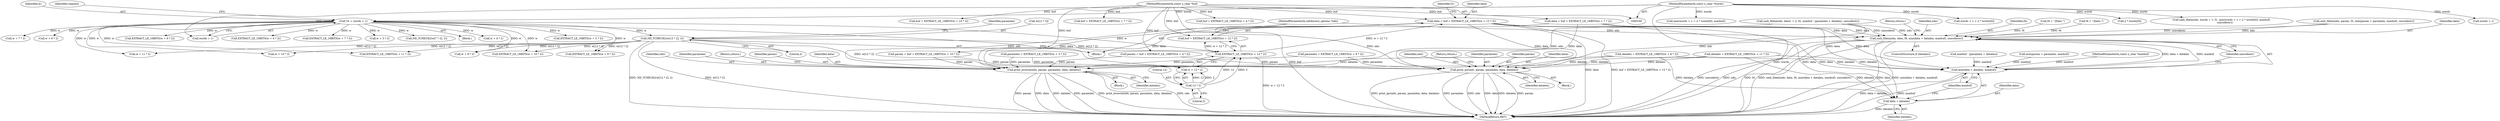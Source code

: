 digraph "0_tcpdump_96480ab95308cd9234b4f09b175ebf60e17792c6@integer" {
"1000158" [label="(Call,data = buf + EXTRACT_LE_16BITS(w + 12 * 2))"];
"1000104" [label="(MethodParameterIn,const u_char *buf)"];
"1000162" [label="(Call,EXTRACT_LE_16BITS(w + 12 * 2))"];
"1000125" [label="(Call,ND_TCHECK2(w[12 * 2], 2))"];
"1000115" [label="(Call,*w = words + 1)"];
"1000102" [label="(MethodParameterIn,const u_char *words)"];
"1000165" [label="(Call,12 * 2)"];
"1000297" [label="(Call,print_browse(ndo, param, paramlen, data, datalen))"];
"1000315" [label="(Call,print_ipc(ndo, param, paramlen, data, datalen))"];
"1000336" [label="(Call,smb_fdata(ndo, data, f4, min(data + datalen, maxbuf), unicodestr))"];
"1000340" [label="(Call,min(data + datalen, maxbuf))"];
"1000341" [label="(Call,data + datalen)"];
"1000342" [label="(Identifier,data)"];
"1000177" [label="(Call,f4 = \"|Data \")"];
"1000316" [label="(Identifier,ndo)"];
"1000215" [label="(Call,data = buf + EXTRACT_LE_16BITS(w + 7 * 2))"];
"1000321" [label="(Return,return;)"];
"1000153" [label="(Call,w + 11 * 2)"];
"1000116" [label="(Identifier,w)"];
"1000354" [label="(MethodReturn,RET)"];
"1000234" [label="(Call,f4 = \"|Data \")"];
"1000131" [label="(Literal,2)"];
"1000217" [label="(Call,buf + EXTRACT_LE_16BITS(w + 7 * 2))"];
"1000318" [label="(Identifier,paramlen)"];
"1000145" [label="(Call,w + 10 * 2)"];
"1000219" [label="(Call,EXTRACT_LE_16BITS(w + 7 * 2))"];
"1000142" [label="(Call,buf + EXTRACT_LE_16BITS(w + 10 * 2))"];
"1000344" [label="(Identifier,maxbuf)"];
"1000104" [label="(MethodParameterIn,const u_char *buf)"];
"1000199" [label="(Call,buf + EXTRACT_LE_16BITS(w + 4 * 2))"];
"1000345" [label="(Identifier,unicodestr)"];
"1000320" [label="(Identifier,datalen)"];
"1000135" [label="(Call,w + 9 * 2)"];
"1000303" [label="(Return,return;)"];
"1000299" [label="(Identifier,param)"];
"1000192" [label="(Call,w + 3 * 2)"];
"1000314" [label="(Block,)"];
"1000165" [label="(Call,12 * 2)"];
"1000166" [label="(Literal,12)"];
"1000317" [label="(Identifier,param)"];
"1000315" [label="(Call,print_ipc(ndo, param, paramlen, data, datalen))"];
"1000115" [label="(Call,*w = words + 1)"];
"1000324" [label="(Call,smb_fdata(ndo, param, f3, min(param + paramlen, maxbuf), unicodestr))"];
"1000280" [label="(Call,maxbuf - (paramlen + datalen))"];
"1000296" [label="(Block,)"];
"1000343" [label="(Identifier,datalen)"];
"1000102" [label="(MethodParameterIn,const u_char *words)"];
"1000338" [label="(Identifier,data)"];
"1000158" [label="(Call,data = buf + EXTRACT_LE_16BITS(w + 12 * 2))"];
"1000346" [label="(Return,return;)"];
"1000182" [label="(Call,ND_TCHECK2(w[7 * 2], 2))"];
"1000336" [label="(Call,smb_fdata(ndo, data, f4, min(data + datalen, maxbuf), unicodestr))"];
"1000152" [label="(Call,EXTRACT_LE_16BITS(w + 11 * 2))"];
"1000106" [label="(Block,)"];
"1000202" [label="(Call,w + 4 * 2)"];
"1000340" [label="(Call,min(data + datalen, maxbuf))"];
"1000220" [label="(Call,w + 7 * 2)"];
"1000159" [label="(Identifier,data)"];
"1000189" [label="(Call,paramlen = EXTRACT_LE_16BITS(w + 3 * 2))"];
"1000302" [label="(Identifier,datalen)"];
"1000162" [label="(Call,EXTRACT_LE_16BITS(w + 12 * 2))"];
"1000297" [label="(Call,print_browse(ndo, param, paramlen, data, datalen))"];
"1000301" [label="(Identifier,data)"];
"1000237" [label="(Call,smb_fdata(ndo, words + 1, f1, min(words + 1 + 2 * words[0], maxbuf),\n        unicodestr))"];
"1000150" [label="(Call,datalen = EXTRACT_LE_16BITS(w + 11 * 2))"];
"1000191" [label="(Call,EXTRACT_LE_16BITS(w + 3 * 2))"];
"1000169" [label="(Identifier,f1)"];
"1000341" [label="(Call,data + datalen)"];
"1000207" [label="(Call,datalen = EXTRACT_LE_16BITS(w + 6 * 2))"];
"1000210" [label="(Call,w + 6 * 2)"];
"1000337" [label="(Identifier,ndo)"];
"1000160" [label="(Call,buf + EXTRACT_LE_16BITS(w + 12 * 2))"];
"1000239" [label="(Call,words + 1)"];
"1000167" [label="(Literal,2)"];
"1000243" [label="(Call,min(words + 1 + 2 * words[0], maxbuf))"];
"1000209" [label="(Call,EXTRACT_LE_16BITS(w + 6 * 2))"];
"1000133" [label="(Identifier,paramlen)"];
"1000132" [label="(Call,paramlen = EXTRACT_LE_16BITS(w + 9 * 2))"];
"1000334" [label="(ControlStructure,if (datalen))"];
"1000163" [label="(Call,w + 12 * 2)"];
"1000244" [label="(Call,words + 1 + 2 * words[0])"];
"1000117" [label="(Call,words + 1)"];
"1000328" [label="(Call,min(param + paramlen, maxbuf))"];
"1000140" [label="(Call,param = buf + EXTRACT_LE_16BITS(w + 10 * 2))"];
"1000298" [label="(Identifier,ndo)"];
"1000339" [label="(Identifier,f4)"];
"1000144" [label="(Call,EXTRACT_LE_16BITS(w + 10 * 2))"];
"1000126" [label="(Call,w[12 * 2])"];
"1000201" [label="(Call,EXTRACT_LE_16BITS(w + 4 * 2))"];
"1000300" [label="(Identifier,paramlen)"];
"1000319" [label="(Identifier,data)"];
"1000125" [label="(Call,ND_TCHECK2(w[12 * 2], 2))"];
"1000274" [label="(Call,smb_fdata(ndo, data1 + 2, f2, maxbuf - (paramlen + datalen), unicodestr))"];
"1000101" [label="(MethodParameterIn,netdissect_options *ndo)"];
"1000123" [label="(Identifier,request)"];
"1000197" [label="(Call,param = buf + EXTRACT_LE_16BITS(w + 4 * 2))"];
"1000124" [label="(Block,)"];
"1000105" [label="(MethodParameterIn,const u_char *maxbuf)"];
"1000248" [label="(Call,2 * words[0])"];
"1000134" [label="(Call,EXTRACT_LE_16BITS(w + 9 * 2))"];
"1000158" -> "1000124"  [label="AST: "];
"1000158" -> "1000160"  [label="CFG: "];
"1000159" -> "1000158"  [label="AST: "];
"1000160" -> "1000158"  [label="AST: "];
"1000169" -> "1000158"  [label="CFG: "];
"1000158" -> "1000354"  [label="DDG: data"];
"1000158" -> "1000354"  [label="DDG: buf + EXTRACT_LE_16BITS(w + 12 * 2)"];
"1000104" -> "1000158"  [label="DDG: buf"];
"1000162" -> "1000158"  [label="DDG: w + 12 * 2"];
"1000158" -> "1000297"  [label="DDG: data"];
"1000158" -> "1000315"  [label="DDG: data"];
"1000158" -> "1000336"  [label="DDG: data"];
"1000158" -> "1000340"  [label="DDG: data"];
"1000158" -> "1000341"  [label="DDG: data"];
"1000104" -> "1000100"  [label="AST: "];
"1000104" -> "1000354"  [label="DDG: buf"];
"1000104" -> "1000140"  [label="DDG: buf"];
"1000104" -> "1000142"  [label="DDG: buf"];
"1000104" -> "1000160"  [label="DDG: buf"];
"1000104" -> "1000197"  [label="DDG: buf"];
"1000104" -> "1000199"  [label="DDG: buf"];
"1000104" -> "1000215"  [label="DDG: buf"];
"1000104" -> "1000217"  [label="DDG: buf"];
"1000162" -> "1000160"  [label="AST: "];
"1000162" -> "1000163"  [label="CFG: "];
"1000163" -> "1000162"  [label="AST: "];
"1000160" -> "1000162"  [label="CFG: "];
"1000162" -> "1000354"  [label="DDG: w + 12 * 2"];
"1000162" -> "1000160"  [label="DDG: w + 12 * 2"];
"1000125" -> "1000162"  [label="DDG: w[12 * 2]"];
"1000115" -> "1000162"  [label="DDG: w"];
"1000165" -> "1000162"  [label="DDG: 12"];
"1000165" -> "1000162"  [label="DDG: 2"];
"1000125" -> "1000124"  [label="AST: "];
"1000125" -> "1000131"  [label="CFG: "];
"1000126" -> "1000125"  [label="AST: "];
"1000131" -> "1000125"  [label="AST: "];
"1000133" -> "1000125"  [label="CFG: "];
"1000125" -> "1000354"  [label="DDG: w[12 * 2]"];
"1000125" -> "1000354"  [label="DDG: ND_TCHECK2(w[12 * 2], 2)"];
"1000115" -> "1000125"  [label="DDG: w"];
"1000125" -> "1000134"  [label="DDG: w[12 * 2]"];
"1000125" -> "1000135"  [label="DDG: w[12 * 2]"];
"1000125" -> "1000144"  [label="DDG: w[12 * 2]"];
"1000125" -> "1000145"  [label="DDG: w[12 * 2]"];
"1000125" -> "1000152"  [label="DDG: w[12 * 2]"];
"1000125" -> "1000153"  [label="DDG: w[12 * 2]"];
"1000125" -> "1000163"  [label="DDG: w[12 * 2]"];
"1000115" -> "1000106"  [label="AST: "];
"1000115" -> "1000117"  [label="CFG: "];
"1000116" -> "1000115"  [label="AST: "];
"1000117" -> "1000115"  [label="AST: "];
"1000123" -> "1000115"  [label="CFG: "];
"1000102" -> "1000115"  [label="DDG: words"];
"1000115" -> "1000134"  [label="DDG: w"];
"1000115" -> "1000135"  [label="DDG: w"];
"1000115" -> "1000144"  [label="DDG: w"];
"1000115" -> "1000145"  [label="DDG: w"];
"1000115" -> "1000152"  [label="DDG: w"];
"1000115" -> "1000153"  [label="DDG: w"];
"1000115" -> "1000163"  [label="DDG: w"];
"1000115" -> "1000182"  [label="DDG: w"];
"1000115" -> "1000191"  [label="DDG: w"];
"1000115" -> "1000192"  [label="DDG: w"];
"1000115" -> "1000201"  [label="DDG: w"];
"1000115" -> "1000202"  [label="DDG: w"];
"1000115" -> "1000209"  [label="DDG: w"];
"1000115" -> "1000210"  [label="DDG: w"];
"1000115" -> "1000219"  [label="DDG: w"];
"1000115" -> "1000220"  [label="DDG: w"];
"1000102" -> "1000100"  [label="AST: "];
"1000102" -> "1000354"  [label="DDG: words"];
"1000102" -> "1000117"  [label="DDG: words"];
"1000102" -> "1000237"  [label="DDG: words"];
"1000102" -> "1000239"  [label="DDG: words"];
"1000102" -> "1000243"  [label="DDG: words"];
"1000102" -> "1000244"  [label="DDG: words"];
"1000102" -> "1000248"  [label="DDG: words"];
"1000165" -> "1000163"  [label="AST: "];
"1000165" -> "1000167"  [label="CFG: "];
"1000166" -> "1000165"  [label="AST: "];
"1000167" -> "1000165"  [label="AST: "];
"1000163" -> "1000165"  [label="CFG: "];
"1000165" -> "1000163"  [label="DDG: 12"];
"1000165" -> "1000163"  [label="DDG: 2"];
"1000297" -> "1000296"  [label="AST: "];
"1000297" -> "1000302"  [label="CFG: "];
"1000298" -> "1000297"  [label="AST: "];
"1000299" -> "1000297"  [label="AST: "];
"1000300" -> "1000297"  [label="AST: "];
"1000301" -> "1000297"  [label="AST: "];
"1000302" -> "1000297"  [label="AST: "];
"1000303" -> "1000297"  [label="CFG: "];
"1000297" -> "1000354"  [label="DDG: ndo"];
"1000297" -> "1000354"  [label="DDG: param"];
"1000297" -> "1000354"  [label="DDG: data"];
"1000297" -> "1000354"  [label="DDG: datalen"];
"1000297" -> "1000354"  [label="DDG: paramlen"];
"1000297" -> "1000354"  [label="DDG: print_browse(ndo, param, paramlen, data, datalen)"];
"1000274" -> "1000297"  [label="DDG: ndo"];
"1000101" -> "1000297"  [label="DDG: ndo"];
"1000140" -> "1000297"  [label="DDG: param"];
"1000197" -> "1000297"  [label="DDG: param"];
"1000189" -> "1000297"  [label="DDG: paramlen"];
"1000132" -> "1000297"  [label="DDG: paramlen"];
"1000215" -> "1000297"  [label="DDG: data"];
"1000150" -> "1000297"  [label="DDG: datalen"];
"1000207" -> "1000297"  [label="DDG: datalen"];
"1000315" -> "1000314"  [label="AST: "];
"1000315" -> "1000320"  [label="CFG: "];
"1000316" -> "1000315"  [label="AST: "];
"1000317" -> "1000315"  [label="AST: "];
"1000318" -> "1000315"  [label="AST: "];
"1000319" -> "1000315"  [label="AST: "];
"1000320" -> "1000315"  [label="AST: "];
"1000321" -> "1000315"  [label="CFG: "];
"1000315" -> "1000354"  [label="DDG: print_ipc(ndo, param, paramlen, data, datalen)"];
"1000315" -> "1000354"  [label="DDG: paramlen"];
"1000315" -> "1000354"  [label="DDG: ndo"];
"1000315" -> "1000354"  [label="DDG: data"];
"1000315" -> "1000354"  [label="DDG: datalen"];
"1000315" -> "1000354"  [label="DDG: param"];
"1000274" -> "1000315"  [label="DDG: ndo"];
"1000101" -> "1000315"  [label="DDG: ndo"];
"1000140" -> "1000315"  [label="DDG: param"];
"1000197" -> "1000315"  [label="DDG: param"];
"1000189" -> "1000315"  [label="DDG: paramlen"];
"1000132" -> "1000315"  [label="DDG: paramlen"];
"1000215" -> "1000315"  [label="DDG: data"];
"1000150" -> "1000315"  [label="DDG: datalen"];
"1000207" -> "1000315"  [label="DDG: datalen"];
"1000336" -> "1000334"  [label="AST: "];
"1000336" -> "1000345"  [label="CFG: "];
"1000337" -> "1000336"  [label="AST: "];
"1000338" -> "1000336"  [label="AST: "];
"1000339" -> "1000336"  [label="AST: "];
"1000340" -> "1000336"  [label="AST: "];
"1000345" -> "1000336"  [label="AST: "];
"1000346" -> "1000336"  [label="CFG: "];
"1000336" -> "1000354"  [label="DDG: f4"];
"1000336" -> "1000354"  [label="DDG: smb_fdata(ndo, data, f4, min(data + datalen, maxbuf), unicodestr)"];
"1000336" -> "1000354"  [label="DDG: data"];
"1000336" -> "1000354"  [label="DDG: min(data + datalen, maxbuf)"];
"1000336" -> "1000354"  [label="DDG: unicodestr"];
"1000336" -> "1000354"  [label="DDG: ndo"];
"1000274" -> "1000336"  [label="DDG: ndo"];
"1000274" -> "1000336"  [label="DDG: unicodestr"];
"1000324" -> "1000336"  [label="DDG: ndo"];
"1000324" -> "1000336"  [label="DDG: unicodestr"];
"1000101" -> "1000336"  [label="DDG: ndo"];
"1000215" -> "1000336"  [label="DDG: data"];
"1000177" -> "1000336"  [label="DDG: f4"];
"1000234" -> "1000336"  [label="DDG: f4"];
"1000340" -> "1000336"  [label="DDG: data + datalen"];
"1000340" -> "1000336"  [label="DDG: maxbuf"];
"1000340" -> "1000344"  [label="CFG: "];
"1000341" -> "1000340"  [label="AST: "];
"1000344" -> "1000340"  [label="AST: "];
"1000345" -> "1000340"  [label="CFG: "];
"1000340" -> "1000354"  [label="DDG: maxbuf"];
"1000340" -> "1000354"  [label="DDG: data + datalen"];
"1000215" -> "1000340"  [label="DDG: data"];
"1000150" -> "1000340"  [label="DDG: datalen"];
"1000207" -> "1000340"  [label="DDG: datalen"];
"1000328" -> "1000340"  [label="DDG: maxbuf"];
"1000280" -> "1000340"  [label="DDG: maxbuf"];
"1000105" -> "1000340"  [label="DDG: maxbuf"];
"1000341" -> "1000343"  [label="CFG: "];
"1000342" -> "1000341"  [label="AST: "];
"1000343" -> "1000341"  [label="AST: "];
"1000344" -> "1000341"  [label="CFG: "];
"1000341" -> "1000354"  [label="DDG: datalen"];
"1000215" -> "1000341"  [label="DDG: data"];
"1000150" -> "1000341"  [label="DDG: datalen"];
"1000207" -> "1000341"  [label="DDG: datalen"];
}
